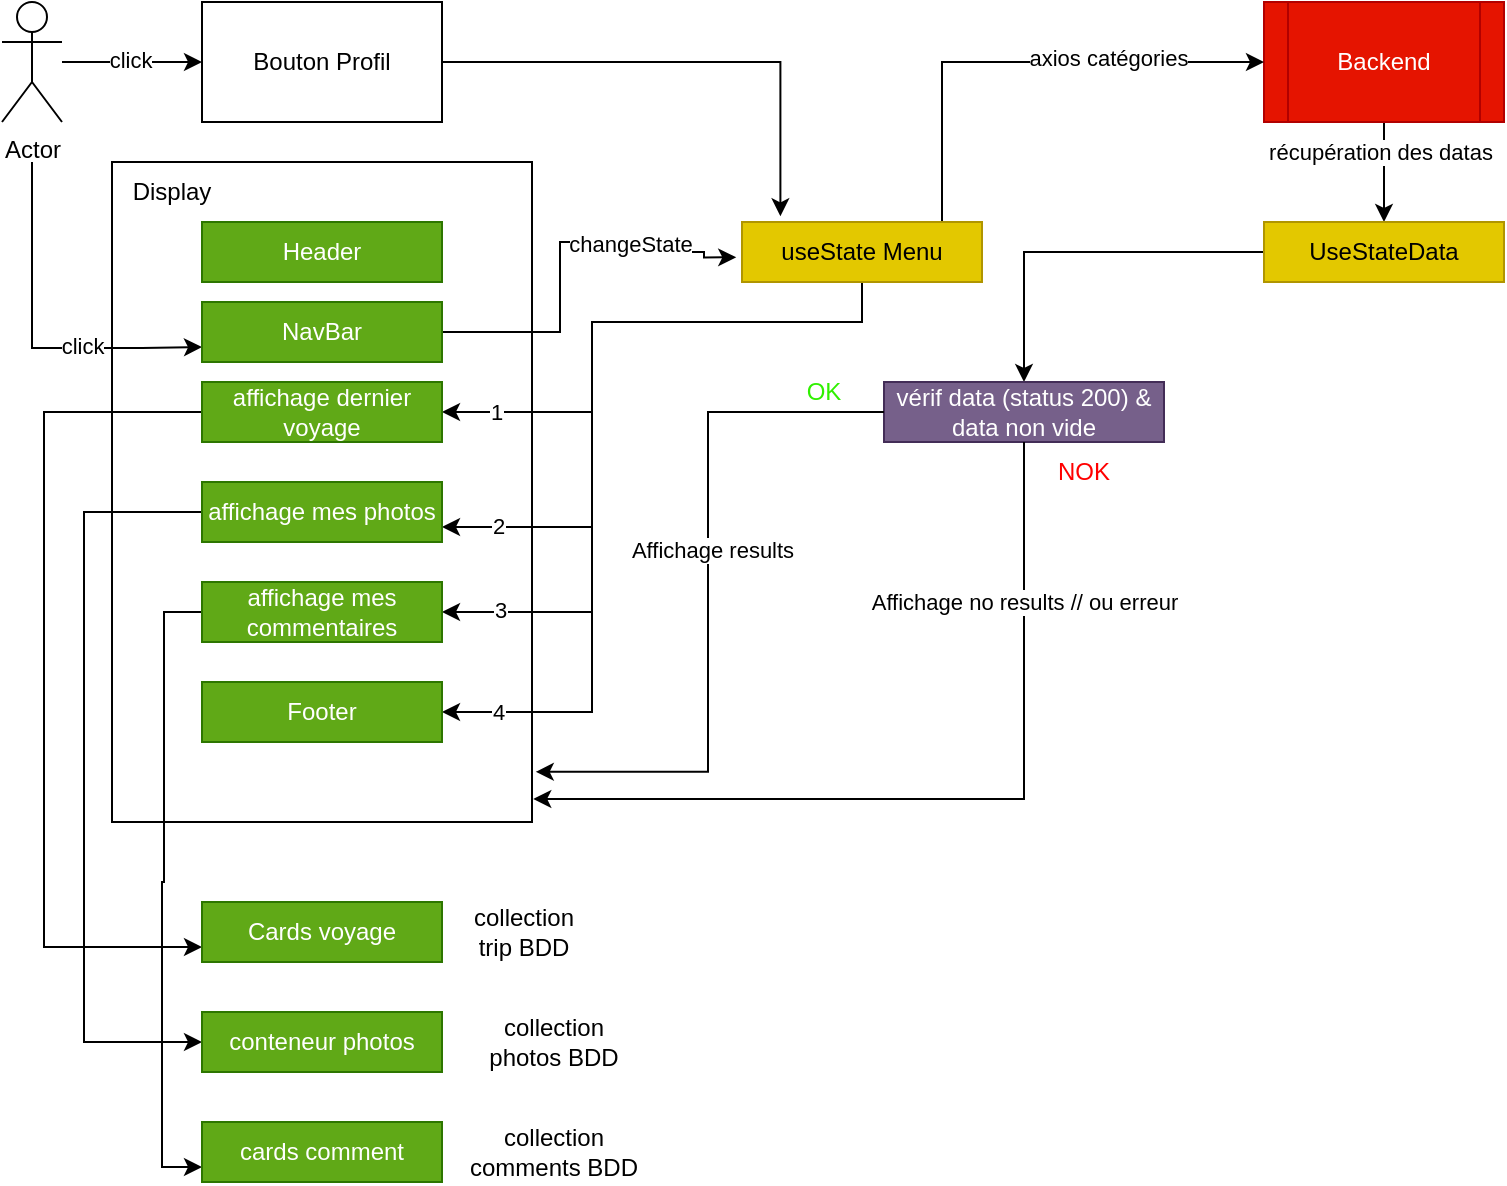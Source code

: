 <mxfile version="24.6.4" type="device">
  <diagram name="Page-1" id="Jwh-wi6TD5reoLAxrxxy">
    <mxGraphModel dx="840" dy="497" grid="1" gridSize="10" guides="1" tooltips="1" connect="1" arrows="1" fold="1" page="1" pageScale="1" pageWidth="827" pageHeight="1169" math="0" shadow="0">
      <root>
        <mxCell id="0" />
        <mxCell id="1" parent="0" />
        <mxCell id="bqtY0QsNBnwDITI1O_Gc-12" value="" style="rounded=0;whiteSpace=wrap;html=1;fillColor=none;" vertex="1" parent="1">
          <mxGeometry x="104" y="130" width="210" height="330" as="geometry" />
        </mxCell>
        <mxCell id="5KFBWJYCDLrVbnejkdxh-3" style="edgeStyle=orthogonalEdgeStyle;rounded=0;orthogonalLoop=1;jettySize=auto;html=1;" parent="1" source="5KFBWJYCDLrVbnejkdxh-1" target="5KFBWJYCDLrVbnejkdxh-2" edge="1">
          <mxGeometry relative="1" as="geometry" />
        </mxCell>
        <mxCell id="5KFBWJYCDLrVbnejkdxh-4" value="click" style="edgeLabel;html=1;align=center;verticalAlign=middle;resizable=0;points=[];" parent="5KFBWJYCDLrVbnejkdxh-3" vertex="1" connectable="0">
          <mxGeometry x="-0.033" y="1" relative="1" as="geometry">
            <mxPoint as="offset" />
          </mxGeometry>
        </mxCell>
        <mxCell id="bqtY0QsNBnwDITI1O_Gc-5" style="edgeStyle=orthogonalEdgeStyle;rounded=0;orthogonalLoop=1;jettySize=auto;html=1;entryX=0;entryY=0.75;entryDx=0;entryDy=0;" edge="1" parent="1" target="bqtY0QsNBnwDITI1O_Gc-1">
          <mxGeometry relative="1" as="geometry">
            <mxPoint x="64" y="130" as="sourcePoint" />
            <Array as="points">
              <mxPoint x="64" y="223" />
              <mxPoint x="119" y="223" />
            </Array>
          </mxGeometry>
        </mxCell>
        <mxCell id="bqtY0QsNBnwDITI1O_Gc-6" value="click" style="edgeLabel;html=1;align=center;verticalAlign=middle;resizable=0;points=[];" vertex="1" connectable="0" parent="bqtY0QsNBnwDITI1O_Gc-5">
          <mxGeometry x="0.43" y="-2" relative="1" as="geometry">
            <mxPoint x="-10" y="-3" as="offset" />
          </mxGeometry>
        </mxCell>
        <mxCell id="5KFBWJYCDLrVbnejkdxh-1" value="Actor" style="shape=umlActor;verticalLabelPosition=bottom;verticalAlign=top;html=1;outlineConnect=0;" parent="1" vertex="1">
          <mxGeometry x="49" y="50" width="30" height="60" as="geometry" />
        </mxCell>
        <mxCell id="5KFBWJYCDLrVbnejkdxh-2" value="Bouton Profil" style="rounded=0;whiteSpace=wrap;html=1;" parent="1" vertex="1">
          <mxGeometry x="149" y="50" width="120" height="60" as="geometry" />
        </mxCell>
        <mxCell id="bqtY0QsNBnwDITI1O_Gc-4" style="edgeStyle=orthogonalEdgeStyle;rounded=0;orthogonalLoop=1;jettySize=auto;html=1;" edge="1" parent="1" source="5KFBWJYCDLrVbnejkdxh-6" target="bqtY0QsNBnwDITI1O_Gc-3">
          <mxGeometry relative="1" as="geometry">
            <Array as="points">
              <mxPoint x="749" y="180" />
            </Array>
          </mxGeometry>
        </mxCell>
        <mxCell id="bqtY0QsNBnwDITI1O_Gc-31" value="récupération des datas" style="edgeLabel;html=1;align=center;verticalAlign=middle;resizable=0;points=[];" vertex="1" connectable="0" parent="bqtY0QsNBnwDITI1O_Gc-4">
          <mxGeometry x="-0.427" y="-2" relative="1" as="geometry">
            <mxPoint as="offset" />
          </mxGeometry>
        </mxCell>
        <mxCell id="5KFBWJYCDLrVbnejkdxh-6" value="Backend" style="shape=process;whiteSpace=wrap;html=1;backgroundOutline=1;fillColor=#e51400;fontColor=#ffffff;strokeColor=#B20000;" parent="1" vertex="1">
          <mxGeometry x="680" y="50" width="120" height="60" as="geometry" />
        </mxCell>
        <mxCell id="bqtY0QsNBnwDITI1O_Gc-7" style="edgeStyle=orthogonalEdgeStyle;rounded=0;orthogonalLoop=1;jettySize=auto;html=1;entryX=-0.024;entryY=0.589;entryDx=0;entryDy=0;exitX=1;exitY=0.5;exitDx=0;exitDy=0;entryPerimeter=0;" edge="1" parent="1" source="bqtY0QsNBnwDITI1O_Gc-1" target="bqtY0QsNBnwDITI1O_Gc-2">
          <mxGeometry relative="1" as="geometry">
            <mxPoint x="283" y="215" as="sourcePoint" />
            <mxPoint x="433" y="175" as="targetPoint" />
            <Array as="points">
              <mxPoint x="328" y="215" />
              <mxPoint x="328" y="170" />
              <mxPoint x="390" y="170" />
              <mxPoint x="390" y="175" />
              <mxPoint x="400" y="175" />
              <mxPoint x="400" y="178" />
            </Array>
          </mxGeometry>
        </mxCell>
        <mxCell id="bqtY0QsNBnwDITI1O_Gc-8" value="changeState" style="edgeLabel;html=1;align=center;verticalAlign=middle;resizable=0;points=[];" vertex="1" connectable="0" parent="bqtY0QsNBnwDITI1O_Gc-7">
          <mxGeometry x="-0.042" relative="1" as="geometry">
            <mxPoint x="35" y="-8" as="offset" />
          </mxGeometry>
        </mxCell>
        <mxCell id="bqtY0QsNBnwDITI1O_Gc-1" value="NavBar" style="rounded=0;whiteSpace=wrap;html=1;fillColor=#60a917;fontColor=#ffffff;strokeColor=#2D7600;" vertex="1" parent="1">
          <mxGeometry x="149" y="200" width="120" height="30" as="geometry" />
        </mxCell>
        <mxCell id="bqtY0QsNBnwDITI1O_Gc-17" style="edgeStyle=orthogonalEdgeStyle;rounded=0;orthogonalLoop=1;jettySize=auto;html=1;entryX=1;entryY=0.5;entryDx=0;entryDy=0;" edge="1" parent="1" source="bqtY0QsNBnwDITI1O_Gc-2" target="bqtY0QsNBnwDITI1O_Gc-9">
          <mxGeometry relative="1" as="geometry">
            <Array as="points">
              <mxPoint x="479" y="210" />
              <mxPoint x="344" y="210" />
              <mxPoint x="344" y="255" />
            </Array>
          </mxGeometry>
        </mxCell>
        <mxCell id="bqtY0QsNBnwDITI1O_Gc-21" value="1" style="edgeLabel;html=1;align=center;verticalAlign=middle;resizable=0;points=[];" vertex="1" connectable="0" parent="bqtY0QsNBnwDITI1O_Gc-17">
          <mxGeometry x="0.804" relative="1" as="geometry">
            <mxPoint as="offset" />
          </mxGeometry>
        </mxCell>
        <mxCell id="bqtY0QsNBnwDITI1O_Gc-18" style="edgeStyle=orthogonalEdgeStyle;rounded=0;orthogonalLoop=1;jettySize=auto;html=1;entryX=1;entryY=0.75;entryDx=0;entryDy=0;" edge="1" parent="1" source="bqtY0QsNBnwDITI1O_Gc-2" target="bqtY0QsNBnwDITI1O_Gc-10">
          <mxGeometry relative="1" as="geometry">
            <Array as="points">
              <mxPoint x="479" y="210" />
              <mxPoint x="344" y="210" />
              <mxPoint x="344" y="313" />
            </Array>
          </mxGeometry>
        </mxCell>
        <mxCell id="bqtY0QsNBnwDITI1O_Gc-22" value="2" style="edgeLabel;html=1;align=center;verticalAlign=middle;resizable=0;points=[];" vertex="1" connectable="0" parent="bqtY0QsNBnwDITI1O_Gc-18">
          <mxGeometry x="0.822" y="-1" relative="1" as="geometry">
            <mxPoint x="-2" as="offset" />
          </mxGeometry>
        </mxCell>
        <mxCell id="bqtY0QsNBnwDITI1O_Gc-19" style="edgeStyle=orthogonalEdgeStyle;rounded=0;orthogonalLoop=1;jettySize=auto;html=1;entryX=1;entryY=0.5;entryDx=0;entryDy=0;" edge="1" parent="1" source="bqtY0QsNBnwDITI1O_Gc-2" target="bqtY0QsNBnwDITI1O_Gc-11">
          <mxGeometry relative="1" as="geometry">
            <Array as="points">
              <mxPoint x="479" y="210" />
              <mxPoint x="344" y="210" />
              <mxPoint x="344" y="355" />
            </Array>
          </mxGeometry>
        </mxCell>
        <mxCell id="bqtY0QsNBnwDITI1O_Gc-23" value="3" style="edgeLabel;html=1;align=center;verticalAlign=middle;resizable=0;points=[];" vertex="1" connectable="0" parent="bqtY0QsNBnwDITI1O_Gc-19">
          <mxGeometry x="0.847" y="-1" relative="1" as="geometry">
            <mxPoint as="offset" />
          </mxGeometry>
        </mxCell>
        <mxCell id="bqtY0QsNBnwDITI1O_Gc-20" style="edgeStyle=orthogonalEdgeStyle;rounded=0;orthogonalLoop=1;jettySize=auto;html=1;entryX=1;entryY=0.5;entryDx=0;entryDy=0;" edge="1" parent="1" source="bqtY0QsNBnwDITI1O_Gc-2" target="bqtY0QsNBnwDITI1O_Gc-14">
          <mxGeometry relative="1" as="geometry">
            <Array as="points">
              <mxPoint x="479" y="210" />
              <mxPoint x="344" y="210" />
              <mxPoint x="344" y="405" />
            </Array>
          </mxGeometry>
        </mxCell>
        <mxCell id="bqtY0QsNBnwDITI1O_Gc-24" value="4" style="edgeLabel;html=1;align=center;verticalAlign=middle;resizable=0;points=[];" vertex="1" connectable="0" parent="bqtY0QsNBnwDITI1O_Gc-20">
          <mxGeometry x="0.845" y="2" relative="1" as="geometry">
            <mxPoint x="-5" y="-2" as="offset" />
          </mxGeometry>
        </mxCell>
        <mxCell id="bqtY0QsNBnwDITI1O_Gc-26" style="edgeStyle=orthogonalEdgeStyle;rounded=0;orthogonalLoop=1;jettySize=auto;html=1;entryX=0;entryY=0.5;entryDx=0;entryDy=0;" edge="1" parent="1" source="bqtY0QsNBnwDITI1O_Gc-2" target="5KFBWJYCDLrVbnejkdxh-6">
          <mxGeometry relative="1" as="geometry">
            <Array as="points">
              <mxPoint x="519" y="80" />
            </Array>
          </mxGeometry>
        </mxCell>
        <mxCell id="bqtY0QsNBnwDITI1O_Gc-28" value="axios catégories" style="edgeLabel;html=1;align=center;verticalAlign=middle;resizable=0;points=[];" vertex="1" connectable="0" parent="bqtY0QsNBnwDITI1O_Gc-26">
          <mxGeometry x="0.351" y="2" relative="1" as="geometry">
            <mxPoint as="offset" />
          </mxGeometry>
        </mxCell>
        <mxCell id="bqtY0QsNBnwDITI1O_Gc-2" value="useState Menu" style="rounded=0;whiteSpace=wrap;html=1;fillColor=#e3c800;fontColor=#000000;strokeColor=#B09500;" vertex="1" parent="1">
          <mxGeometry x="419" y="160" width="120" height="30" as="geometry" />
        </mxCell>
        <mxCell id="bqtY0QsNBnwDITI1O_Gc-46" style="edgeStyle=orthogonalEdgeStyle;rounded=0;orthogonalLoop=1;jettySize=auto;html=1;" edge="1" parent="1" source="bqtY0QsNBnwDITI1O_Gc-3" target="bqtY0QsNBnwDITI1O_Gc-45">
          <mxGeometry relative="1" as="geometry" />
        </mxCell>
        <mxCell id="bqtY0QsNBnwDITI1O_Gc-3" value="UseStateData" style="rounded=0;whiteSpace=wrap;html=1;fillColor=#e3c800;fontColor=#000000;strokeColor=#B09500;" vertex="1" parent="1">
          <mxGeometry x="680" y="160" width="120" height="30" as="geometry" />
        </mxCell>
        <mxCell id="bqtY0QsNBnwDITI1O_Gc-37" style="edgeStyle=orthogonalEdgeStyle;rounded=0;orthogonalLoop=1;jettySize=auto;html=1;entryX=0;entryY=0.75;entryDx=0;entryDy=0;" edge="1" parent="1" source="bqtY0QsNBnwDITI1O_Gc-9" target="bqtY0QsNBnwDITI1O_Gc-36">
          <mxGeometry relative="1" as="geometry">
            <Array as="points">
              <mxPoint x="70" y="255" />
              <mxPoint x="70" y="522" />
            </Array>
          </mxGeometry>
        </mxCell>
        <mxCell id="bqtY0QsNBnwDITI1O_Gc-9" value="affichage dernier voyage" style="rounded=0;whiteSpace=wrap;html=1;fillColor=#60a917;fontColor=#ffffff;strokeColor=#2D7600;" vertex="1" parent="1">
          <mxGeometry x="149" y="240" width="120" height="30" as="geometry" />
        </mxCell>
        <mxCell id="bqtY0QsNBnwDITI1O_Gc-43" style="edgeStyle=orthogonalEdgeStyle;rounded=0;orthogonalLoop=1;jettySize=auto;html=1;entryX=0;entryY=0.5;entryDx=0;entryDy=0;" edge="1" parent="1" source="bqtY0QsNBnwDITI1O_Gc-10" target="bqtY0QsNBnwDITI1O_Gc-39">
          <mxGeometry relative="1" as="geometry">
            <Array as="points">
              <mxPoint x="90" y="305" />
              <mxPoint x="90" y="570" />
            </Array>
          </mxGeometry>
        </mxCell>
        <mxCell id="bqtY0QsNBnwDITI1O_Gc-10" value="affichage mes photos" style="rounded=0;whiteSpace=wrap;html=1;fillColor=#60a917;fontColor=#ffffff;strokeColor=#2D7600;" vertex="1" parent="1">
          <mxGeometry x="149" y="290" width="120" height="30" as="geometry" />
        </mxCell>
        <mxCell id="bqtY0QsNBnwDITI1O_Gc-44" style="edgeStyle=orthogonalEdgeStyle;rounded=0;orthogonalLoop=1;jettySize=auto;html=1;entryX=0;entryY=0.75;entryDx=0;entryDy=0;" edge="1" parent="1" source="bqtY0QsNBnwDITI1O_Gc-11" target="bqtY0QsNBnwDITI1O_Gc-41">
          <mxGeometry relative="1" as="geometry">
            <Array as="points">
              <mxPoint x="130" y="355" />
              <mxPoint x="130" y="490" />
              <mxPoint x="129" y="490" />
              <mxPoint x="129" y="633" />
            </Array>
          </mxGeometry>
        </mxCell>
        <mxCell id="bqtY0QsNBnwDITI1O_Gc-11" value="affichage mes commentaires" style="rounded=0;whiteSpace=wrap;html=1;fillColor=#60a917;fontColor=#ffffff;strokeColor=#2D7600;" vertex="1" parent="1">
          <mxGeometry x="149" y="340" width="120" height="30" as="geometry" />
        </mxCell>
        <mxCell id="bqtY0QsNBnwDITI1O_Gc-13" value="Header" style="rounded=0;whiteSpace=wrap;html=1;fillColor=#60a917;fontColor=#ffffff;strokeColor=#2D7600;" vertex="1" parent="1">
          <mxGeometry x="149" y="160" width="120" height="30" as="geometry" />
        </mxCell>
        <mxCell id="bqtY0QsNBnwDITI1O_Gc-14" value="Footer" style="rounded=0;whiteSpace=wrap;html=1;fillColor=#60a917;fontColor=#ffffff;strokeColor=#2D7600;" vertex="1" parent="1">
          <mxGeometry x="149" y="390" width="120" height="30" as="geometry" />
        </mxCell>
        <mxCell id="bqtY0QsNBnwDITI1O_Gc-15" value="Display" style="text;html=1;align=center;verticalAlign=middle;whiteSpace=wrap;rounded=0;" vertex="1" parent="1">
          <mxGeometry x="104" y="130" width="60" height="30" as="geometry" />
        </mxCell>
        <mxCell id="bqtY0QsNBnwDITI1O_Gc-25" style="edgeStyle=orthogonalEdgeStyle;rounded=0;orthogonalLoop=1;jettySize=auto;html=1;entryX=0.16;entryY=-0.095;entryDx=0;entryDy=0;entryPerimeter=0;" edge="1" parent="1" source="5KFBWJYCDLrVbnejkdxh-2" target="bqtY0QsNBnwDITI1O_Gc-2">
          <mxGeometry relative="1" as="geometry" />
        </mxCell>
        <mxCell id="bqtY0QsNBnwDITI1O_Gc-36" value="Cards voyage" style="rounded=0;whiteSpace=wrap;html=1;fillColor=#60a917;fontColor=#ffffff;strokeColor=#2D7600;" vertex="1" parent="1">
          <mxGeometry x="149" y="500" width="120" height="30" as="geometry" />
        </mxCell>
        <mxCell id="bqtY0QsNBnwDITI1O_Gc-38" value="collection trip BDD" style="text;html=1;align=center;verticalAlign=middle;whiteSpace=wrap;rounded=0;" vertex="1" parent="1">
          <mxGeometry x="280" y="500" width="60" height="30" as="geometry" />
        </mxCell>
        <mxCell id="bqtY0QsNBnwDITI1O_Gc-39" value="conteneur photos" style="rounded=0;whiteSpace=wrap;html=1;fillColor=#60a917;fontColor=#ffffff;strokeColor=#2D7600;" vertex="1" parent="1">
          <mxGeometry x="149" y="555" width="120" height="30" as="geometry" />
        </mxCell>
        <mxCell id="bqtY0QsNBnwDITI1O_Gc-40" value="collection photos BDD" style="text;html=1;align=center;verticalAlign=middle;whiteSpace=wrap;rounded=0;" vertex="1" parent="1">
          <mxGeometry x="280" y="555" width="90" height="30" as="geometry" />
        </mxCell>
        <mxCell id="bqtY0QsNBnwDITI1O_Gc-41" value="cards comment" style="rounded=0;whiteSpace=wrap;html=1;fillColor=#60a917;fontColor=#ffffff;strokeColor=#2D7600;" vertex="1" parent="1">
          <mxGeometry x="149" y="610" width="120" height="30" as="geometry" />
        </mxCell>
        <mxCell id="bqtY0QsNBnwDITI1O_Gc-42" value="collection comments BDD" style="text;html=1;align=center;verticalAlign=middle;whiteSpace=wrap;rounded=0;" vertex="1" parent="1">
          <mxGeometry x="280" y="610" width="90" height="30" as="geometry" />
        </mxCell>
        <mxCell id="bqtY0QsNBnwDITI1O_Gc-45" value="vérif data (status 200) &amp;amp; data non vide" style="rounded=0;whiteSpace=wrap;html=1;fillColor=#76608a;strokeColor=#432D57;fontColor=#ffffff;" vertex="1" parent="1">
          <mxGeometry x="490" y="240" width="140" height="30" as="geometry" />
        </mxCell>
        <mxCell id="bqtY0QsNBnwDITI1O_Gc-47" style="edgeStyle=orthogonalEdgeStyle;rounded=0;orthogonalLoop=1;jettySize=auto;html=1;entryX=1.009;entryY=0.924;entryDx=0;entryDy=0;entryPerimeter=0;" edge="1" parent="1" source="bqtY0QsNBnwDITI1O_Gc-45" target="bqtY0QsNBnwDITI1O_Gc-12">
          <mxGeometry relative="1" as="geometry" />
        </mxCell>
        <mxCell id="bqtY0QsNBnwDITI1O_Gc-51" value="Affichage results" style="edgeLabel;html=1;align=center;verticalAlign=middle;resizable=0;points=[];" vertex="1" connectable="0" parent="bqtY0QsNBnwDITI1O_Gc-47">
          <mxGeometry x="-0.113" y="2" relative="1" as="geometry">
            <mxPoint as="offset" />
          </mxGeometry>
        </mxCell>
        <mxCell id="bqtY0QsNBnwDITI1O_Gc-48" value="&lt;font color=&quot;#30f000&quot;&gt;OK&lt;/font&gt;" style="text;html=1;align=center;verticalAlign=middle;whiteSpace=wrap;rounded=0;" vertex="1" parent="1">
          <mxGeometry x="430" y="230" width="60" height="30" as="geometry" />
        </mxCell>
        <mxCell id="bqtY0QsNBnwDITI1O_Gc-50" style="edgeStyle=orthogonalEdgeStyle;rounded=0;orthogonalLoop=1;jettySize=auto;html=1;entryX=1.003;entryY=0.965;entryDx=0;entryDy=0;entryPerimeter=0;" edge="1" parent="1" source="bqtY0QsNBnwDITI1O_Gc-45" target="bqtY0QsNBnwDITI1O_Gc-12">
          <mxGeometry relative="1" as="geometry">
            <Array as="points">
              <mxPoint x="560" y="449" />
            </Array>
          </mxGeometry>
        </mxCell>
        <mxCell id="bqtY0QsNBnwDITI1O_Gc-52" value="Affichage no results // ou erreur" style="edgeLabel;html=1;align=center;verticalAlign=middle;resizable=0;points=[];" vertex="1" connectable="0" parent="bqtY0QsNBnwDITI1O_Gc-50">
          <mxGeometry x="-0.625" relative="1" as="geometry">
            <mxPoint as="offset" />
          </mxGeometry>
        </mxCell>
        <mxCell id="bqtY0QsNBnwDITI1O_Gc-53" value="&lt;font color=&quot;#ff0000&quot;&gt;NOK&lt;/font&gt;" style="text;html=1;align=center;verticalAlign=middle;whiteSpace=wrap;rounded=0;" vertex="1" parent="1">
          <mxGeometry x="560" y="270" width="60" height="30" as="geometry" />
        </mxCell>
      </root>
    </mxGraphModel>
  </diagram>
</mxfile>
